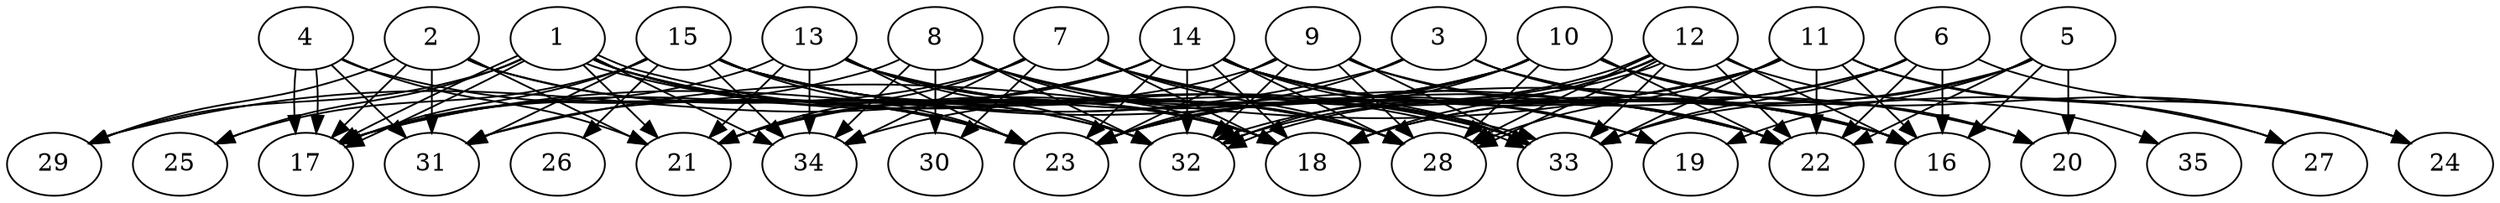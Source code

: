 // DAG (tier=3-complex, mode=compute, n=35, ccr=0.483, fat=0.794, density=0.793, regular=0.366, jump=0.294, mindata=1048576, maxdata=16777216)
// DAG automatically generated by daggen at Sun Aug 24 16:33:34 2025
// /home/ermia/Project/Environments/daggen/bin/daggen --dot --ccr 0.483 --fat 0.794 --regular 0.366 --density 0.793 --jump 0.294 --mindata 1048576 --maxdata 16777216 -n 35 
digraph G {
  1 [size="59270507136459592", alpha="0.03", expect_size="29635253568229796"]
  1 -> 17 [size ="122858957176832"]
  1 -> 17 [size ="122858957176832"]
  1 -> 18 [size ="122858957176832"]
  1 -> 21 [size ="122858957176832"]
  1 -> 23 [size ="122858957176832"]
  1 -> 25 [size ="122858957176832"]
  1 -> 29 [size ="122858957176832"]
  1 -> 32 [size ="122858957176832"]
  1 -> 33 [size ="122858957176832"]
  1 -> 33 [size ="122858957176832"]
  1 -> 34 [size ="122858957176832"]
  2 [size="3706240969453009920", alpha="0.01", expect_size="1853120484726504960"]
  2 -> 17 [size ="1316388425695232"]
  2 -> 21 [size ="1316388425695232"]
  2 -> 23 [size ="1316388425695232"]
  2 -> 29 [size ="1316388425695232"]
  2 -> 31 [size ="1316388425695232"]
  2 -> 32 [size ="1316388425695232"]
  3 [size="29579084456016632", alpha="0.11", expect_size="14789542228008316"]
  3 -> 16 [size ="1225944064851968"]
  3 -> 17 [size ="1225944064851968"]
  3 -> 23 [size ="1225944064851968"]
  3 -> 27 [size ="1225944064851968"]
  4 [size="16897933735086634", alpha="0.12", expect_size="8448966867543317"]
  4 -> 17 [size ="310606875852800"]
  4 -> 17 [size ="310606875852800"]
  4 -> 21 [size ="310606875852800"]
  4 -> 23 [size ="310606875852800"]
  4 -> 31 [size ="310606875852800"]
  5 [size="230515514649838624", alpha="0.07", expect_size="115257757324919312"]
  5 -> 16 [size ="91518111055872"]
  5 -> 18 [size ="91518111055872"]
  5 -> 19 [size ="91518111055872"]
  5 -> 20 [size ="91518111055872"]
  5 -> 22 [size ="91518111055872"]
  5 -> 33 [size ="91518111055872"]
  6 [size="2972880189106922", alpha="0.12", expect_size="1486440094553461"]
  6 -> 16 [size ="351154680627200"]
  6 -> 18 [size ="351154680627200"]
  6 -> 22 [size ="351154680627200"]
  6 -> 23 [size ="351154680627200"]
  6 -> 24 [size ="351154680627200"]
  6 -> 33 [size ="351154680627200"]
  7 [size="657562788270067200", alpha="0.02", expect_size="328781394135033600"]
  7 -> 16 [size ="401468075016192"]
  7 -> 18 [size ="401468075016192"]
  7 -> 21 [size ="401468075016192"]
  7 -> 28 [size ="401468075016192"]
  7 -> 30 [size ="401468075016192"]
  7 -> 31 [size ="401468075016192"]
  7 -> 33 [size ="401468075016192"]
  7 -> 34 [size ="401468075016192"]
  8 [size="2585848801376165953536", alpha="0.20", expect_size="1292924400688082976768"]
  8 -> 17 [size ="1507157845475328"]
  8 -> 18 [size ="1507157845475328"]
  8 -> 19 [size ="1507157845475328"]
  8 -> 28 [size ="1507157845475328"]
  8 -> 30 [size ="1507157845475328"]
  8 -> 32 [size ="1507157845475328"]
  8 -> 34 [size ="1507157845475328"]
  9 [size="2908301550169122", alpha="0.18", expect_size="1454150775084561"]
  9 -> 16 [size ="97772548128768"]
  9 -> 21 [size ="97772548128768"]
  9 -> 22 [size ="97772548128768"]
  9 -> 23 [size ="97772548128768"]
  9 -> 28 [size ="97772548128768"]
  9 -> 32 [size ="97772548128768"]
  9 -> 33 [size ="97772548128768"]
  10 [size="207986505358763884544", alpha="0.01", expect_size="103993252679381942272"]
  10 -> 20 [size ="280832107347968"]
  10 -> 21 [size ="280832107347968"]
  10 -> 22 [size ="280832107347968"]
  10 -> 23 [size ="280832107347968"]
  10 -> 24 [size ="280832107347968"]
  10 -> 28 [size ="280832107347968"]
  10 -> 32 [size ="280832107347968"]
  10 -> 34 [size ="280832107347968"]
  11 [size="2180126151384047104", alpha="0.20", expect_size="1090063075692023552"]
  11 -> 16 [size ="1048512246579200"]
  11 -> 22 [size ="1048512246579200"]
  11 -> 23 [size ="1048512246579200"]
  11 -> 24 [size ="1048512246579200"]
  11 -> 27 [size ="1048512246579200"]
  11 -> 28 [size ="1048512246579200"]
  11 -> 31 [size ="1048512246579200"]
  11 -> 32 [size ="1048512246579200"]
  11 -> 33 [size ="1048512246579200"]
  12 [size="739126279093367808", alpha="0.13", expect_size="369563139546683904"]
  12 -> 16 [size ="585995976179712"]
  12 -> 18 [size ="585995976179712"]
  12 -> 22 [size ="585995976179712"]
  12 -> 23 [size ="585995976179712"]
  12 -> 28 [size ="585995976179712"]
  12 -> 28 [size ="585995976179712"]
  12 -> 32 [size ="585995976179712"]
  12 -> 32 [size ="585995976179712"]
  12 -> 33 [size ="585995976179712"]
  12 -> 35 [size ="585995976179712"]
  13 [size="112406697690349436928", alpha="0.12", expect_size="56203348845174718464"]
  13 -> 17 [size ="186330856292352"]
  13 -> 18 [size ="186330856292352"]
  13 -> 21 [size ="186330856292352"]
  13 -> 22 [size ="186330856292352"]
  13 -> 23 [size ="186330856292352"]
  13 -> 28 [size ="186330856292352"]
  13 -> 32 [size ="186330856292352"]
  13 -> 34 [size ="186330856292352"]
  14 [size="2601506511308753731584", alpha="0.04", expect_size="1300753255654376865792"]
  14 -> 16 [size ="1513235769458688"]
  14 -> 17 [size ="1513235769458688"]
  14 -> 18 [size ="1513235769458688"]
  14 -> 19 [size ="1513235769458688"]
  14 -> 20 [size ="1513235769458688"]
  14 -> 21 [size ="1513235769458688"]
  14 -> 22 [size ="1513235769458688"]
  14 -> 23 [size ="1513235769458688"]
  14 -> 28 [size ="1513235769458688"]
  14 -> 29 [size ="1513235769458688"]
  14 -> 32 [size ="1513235769458688"]
  14 -> 33 [size ="1513235769458688"]
  15 [size="48078608176643047424", alpha="0.19", expect_size="24039304088321523712"]
  15 -> 16 [size ="105776999825408"]
  15 -> 17 [size ="105776999825408"]
  15 -> 18 [size ="105776999825408"]
  15 -> 22 [size ="105776999825408"]
  15 -> 23 [size ="105776999825408"]
  15 -> 25 [size ="105776999825408"]
  15 -> 26 [size ="105776999825408"]
  15 -> 28 [size ="105776999825408"]
  15 -> 31 [size ="105776999825408"]
  15 -> 33 [size ="105776999825408"]
  15 -> 34 [size ="105776999825408"]
  16 [size="3503474979885633503232", alpha="0.01", expect_size="1751737489942816751616"]
  17 [size="1633027096576000000000", alpha="0.20", expect_size="816513548288000000000"]
  18 [size="602922811392000000000", alpha="0.03", expect_size="301461405696000000000"]
  19 [size="1597663420237093888", alpha="0.01", expect_size="798831710118546944"]
  20 [size="95796239364760544", alpha="0.04", expect_size="47898119682380272"]
  21 [size="1321298798397527552", alpha="0.06", expect_size="660649399198763776"]
  22 [size="896068456045638400", alpha="0.10", expect_size="448034228022819200"]
  23 [size="3333203363993099776", alpha="0.13", expect_size="1666601681996549888"]
  24 [size="1540527372999862", alpha="0.15", expect_size="770263686499931"]
  25 [size="816096026330948173824", alpha="0.20", expect_size="408048013165474086912"]
  26 [size="1148536067135102779392", alpha="0.04", expect_size="574268033567551389696"]
  27 [size="410914875417590080", alpha="0.07", expect_size="205457437708795040"]
  28 [size="4082645196570978418688", alpha="0.09", expect_size="2041322598285489209344"]
  29 [size="21193581615216896", alpha="0.18", expect_size="10596790807608448"]
  30 [size="4758419220749719", alpha="0.00", expect_size="2379209610374859"]
  31 [size="4956128790183936000", alpha="0.03", expect_size="2478064395091968000"]
  32 [size="233322588382137679872", alpha="0.17", expect_size="116661294191068839936"]
  33 [size="58822780757447360", alpha="0.13", expect_size="29411390378723680"]
  34 [size="33332363328411272", alpha="0.17", expect_size="16666181664205636"]
  35 [size="2097646239889889", alpha="0.04", expect_size="1048823119944944"]
}